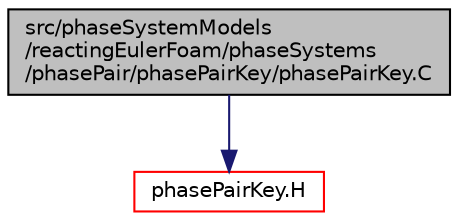 digraph "src/phaseSystemModels/reactingEulerFoam/phaseSystems/phasePair/phasePairKey/phasePairKey.C"
{
  bgcolor="transparent";
  edge [fontname="Helvetica",fontsize="10",labelfontname="Helvetica",labelfontsize="10"];
  node [fontname="Helvetica",fontsize="10",shape=record];
  Node1 [label="src/phaseSystemModels\l/reactingEulerFoam/phaseSystems\l/phasePair/phasePairKey/phasePairKey.C",height=0.2,width=0.4,color="black", fillcolor="grey75", style="filled" fontcolor="black"];
  Node1 -> Node2 [color="midnightblue",fontsize="10",style="solid",fontname="Helvetica"];
  Node2 [label="phasePairKey.H",height=0.2,width=0.4,color="red",URL="$src_2phaseSystemModels_2reactingEulerFoam_2phaseSystems_2phasePair_2phasePairKey_2phasePairKey_8H.html"];
}
